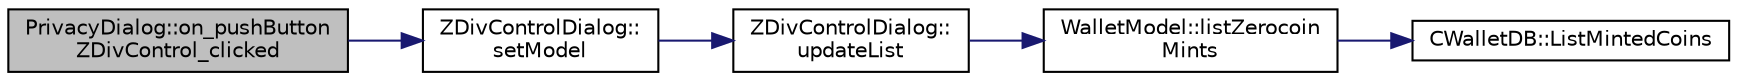 digraph "PrivacyDialog::on_pushButtonZDivControl_clicked"
{
  edge [fontname="Helvetica",fontsize="10",labelfontname="Helvetica",labelfontsize="10"];
  node [fontname="Helvetica",fontsize="10",shape=record];
  rankdir="LR";
  Node481 [label="PrivacyDialog::on_pushButton\lZDivControl_clicked",height=0.2,width=0.4,color="black", fillcolor="grey75", style="filled", fontcolor="black"];
  Node481 -> Node482 [color="midnightblue",fontsize="10",style="solid",fontname="Helvetica"];
  Node482 [label="ZDivControlDialog::\lsetModel",height=0.2,width=0.4,color="black", fillcolor="white", style="filled",URL="$class_z_div_control_dialog.html#a4ab4c00c0dbba743cbaaacc4f229cfa2"];
  Node482 -> Node483 [color="midnightblue",fontsize="10",style="solid",fontname="Helvetica"];
  Node483 [label="ZDivControlDialog::\lupdateList",height=0.2,width=0.4,color="black", fillcolor="white", style="filled",URL="$class_z_div_control_dialog.html#af31333e9a73a658c6fb164b40dd958e6"];
  Node483 -> Node484 [color="midnightblue",fontsize="10",style="solid",fontname="Helvetica"];
  Node484 [label="WalletModel::listZerocoin\lMints",height=0.2,width=0.4,color="black", fillcolor="white", style="filled",URL="$class_wallet_model.html#a901e0b3c32c39bd3301d90f05255f442"];
  Node484 -> Node485 [color="midnightblue",fontsize="10",style="solid",fontname="Helvetica"];
  Node485 [label="CWalletDB::ListMintedCoins",height=0.2,width=0.4,color="black", fillcolor="white", style="filled",URL="$class_c_wallet_d_b.html#a906d7b97c6b94f4225957d576222bbb6"];
}
